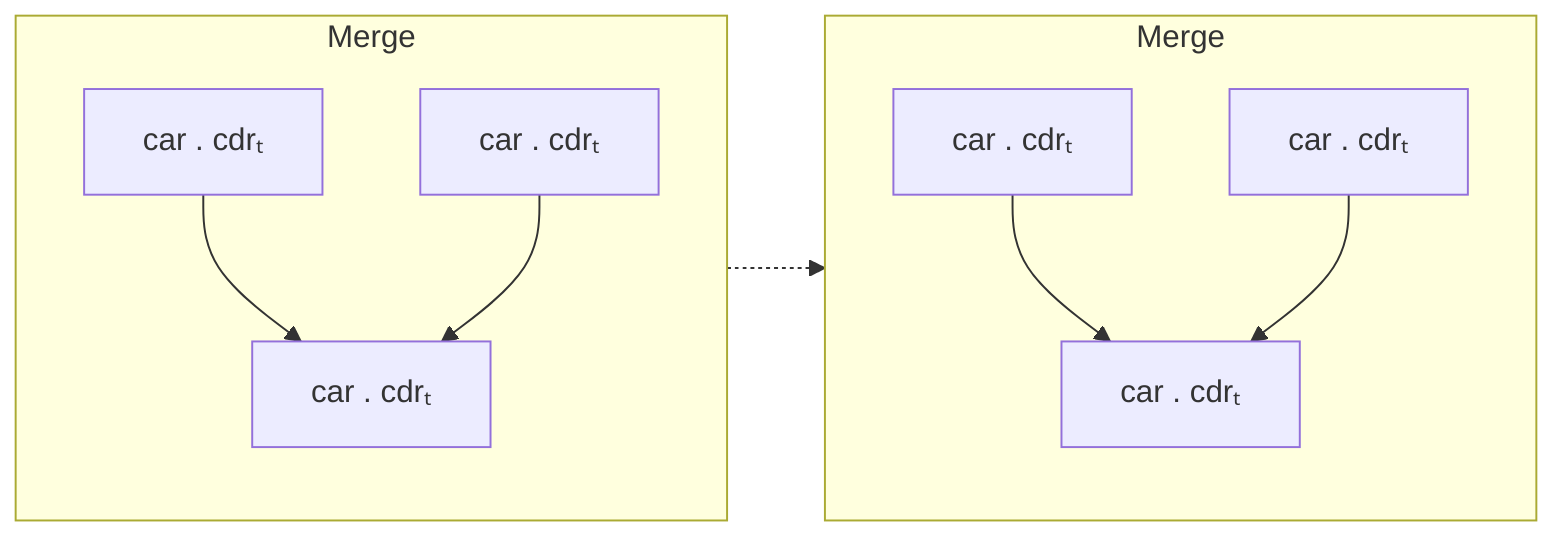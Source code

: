 flowchart LR
  subgraph s0[Merge]
    direction TB

    c0[car . cdrₜ] --> c2[car . cdrₜ]
    c1[car . cdrₜ] --> c2
  end

  s0 -.-> s1

  subgraph s1[Merge]
    direction TB

    c3[car . cdrₜ] --> c5[car . cdrₜ]
    c4[car . cdrₜ] --> c5
  end